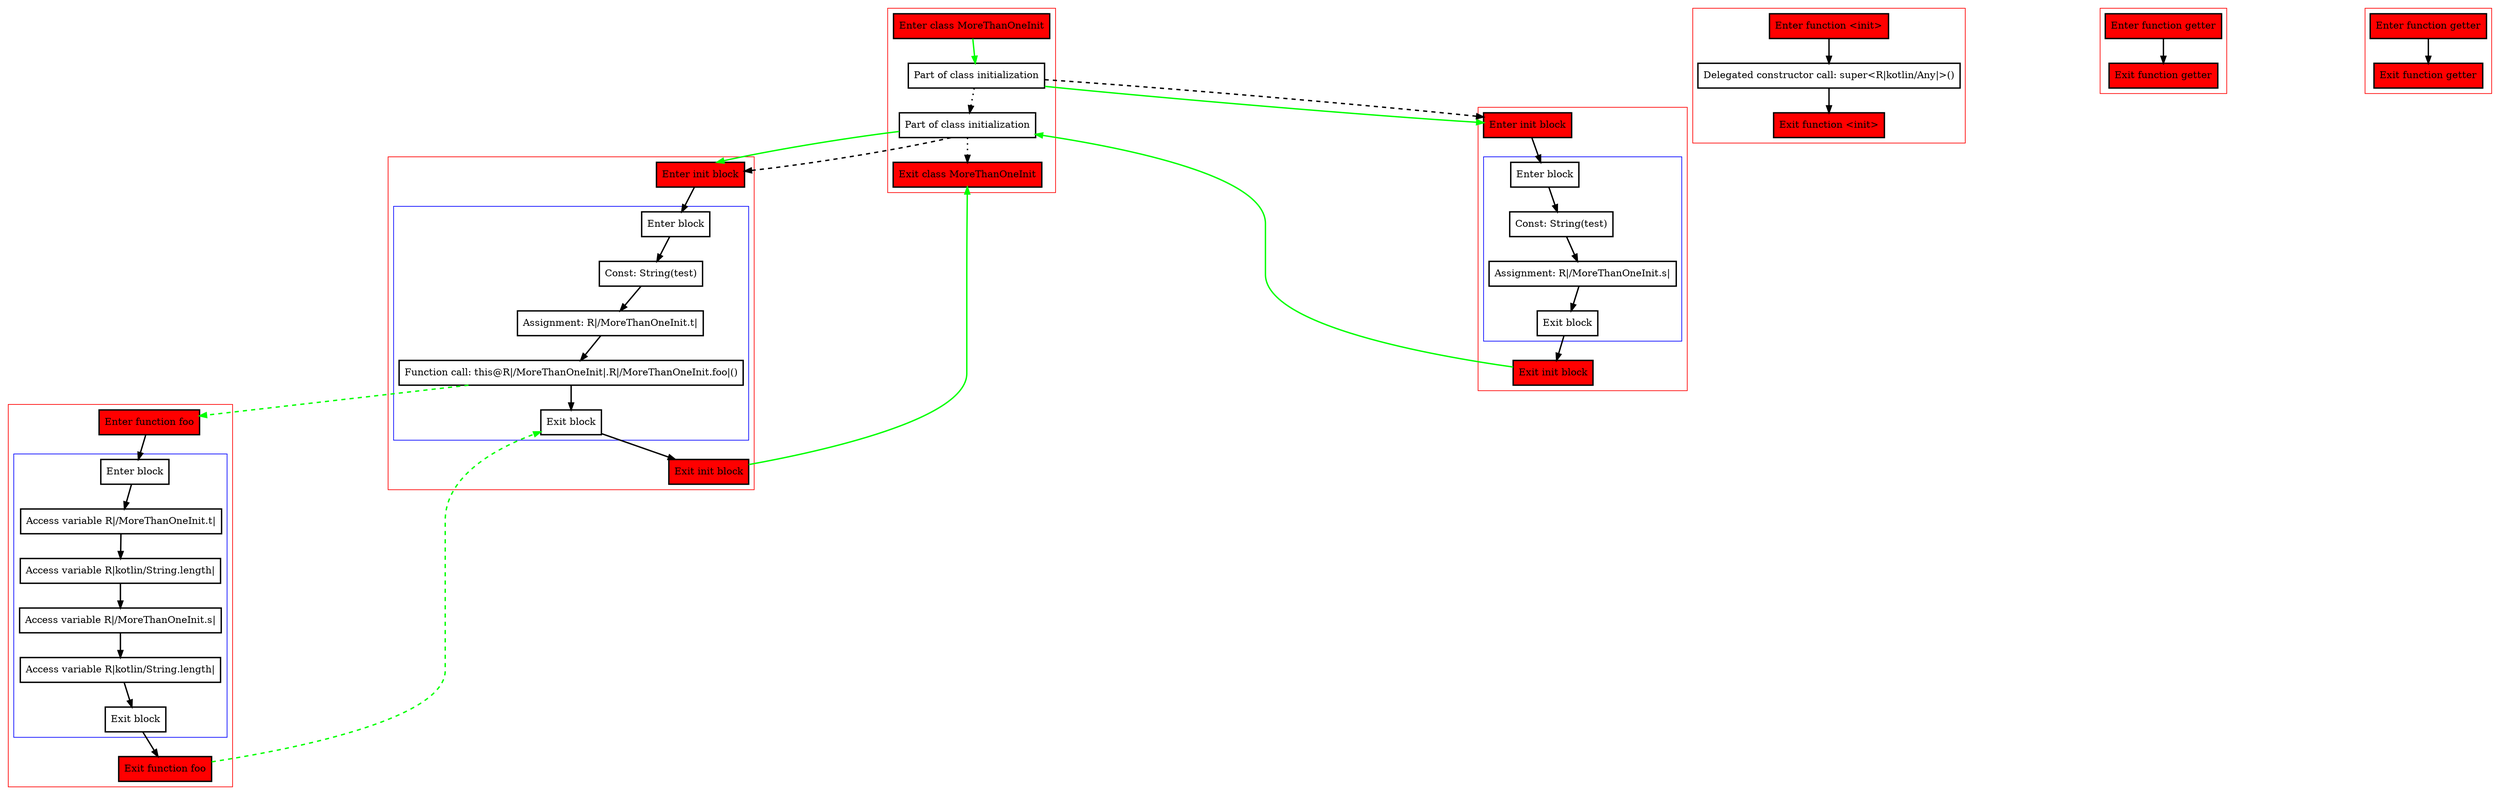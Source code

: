 digraph MoreThanOneInit_kt {
    graph [nodesep=3]
    node [shape=box penwidth=2]
    edge [penwidth=2]

    subgraph cluster_0 {
        color=red
        0 [label="Enter class MoreThanOneInit" style="filled" fillcolor=red];
        1 [label="Part of class initialization"];
        2 [label="Part of class initialization"];
        3 [label="Exit class MoreThanOneInit" style="filled" fillcolor=red];
    }
    0 -> {1} [color=green];
    1 -> {2} [style=dotted];
    1 -> {19} [color=green];
    1 -> {19} [style=dashed];
    2 -> {3} [style=dotted];
    2 -> {25} [color=green];
    2 -> {25} [style=dashed];

    subgraph cluster_1 {
        color=red
        4 [label="Enter function <init>" style="filled" fillcolor=red];
        5 [label="Delegated constructor call: super<R|kotlin/Any|>()"];
        6 [label="Exit function <init>" style="filled" fillcolor=red];
    }
    4 -> {5};
    5 -> {6};

    subgraph cluster_2 {
        color=red
        7 [label="Enter function getter" style="filled" fillcolor=red];
        8 [label="Exit function getter" style="filled" fillcolor=red];
    }
    7 -> {8};

    subgraph cluster_3 {
        color=red
        9 [label="Enter function getter" style="filled" fillcolor=red];
        10 [label="Exit function getter" style="filled" fillcolor=red];
    }
    9 -> {10};

    subgraph cluster_4 {
        color=red
        11 [label="Enter function foo" style="filled" fillcolor=red];
        subgraph cluster_5 {
            color=blue
            12 [label="Enter block"];
            13 [label="Access variable R|/MoreThanOneInit.t|"];
            14 [label="Access variable R|kotlin/String.length|"];
            15 [label="Access variable R|/MoreThanOneInit.s|"];
            16 [label="Access variable R|kotlin/String.length|"];
            17 [label="Exit block"];
        }
        18 [label="Exit function foo" style="filled" fillcolor=red];
    }
    11 -> {12};
    12 -> {13};
    13 -> {14};
    14 -> {15};
    15 -> {16};
    16 -> {17};
    17 -> {18};
    18 -> {30} [color=green style=dashed];

    subgraph cluster_6 {
        color=red
        19 [label="Enter init block" style="filled" fillcolor=red];
        subgraph cluster_7 {
            color=blue
            20 [label="Enter block"];
            21 [label="Const: String(test)"];
            22 [label="Assignment: R|/MoreThanOneInit.s|"];
            23 [label="Exit block"];
        }
        24 [label="Exit init block" style="filled" fillcolor=red];
    }
    19 -> {20};
    20 -> {21};
    21 -> {22};
    22 -> {23};
    23 -> {24};
    24 -> {2} [color=green];

    subgraph cluster_8 {
        color=red
        25 [label="Enter init block" style="filled" fillcolor=red];
        subgraph cluster_9 {
            color=blue
            26 [label="Enter block"];
            27 [label="Const: String(test)"];
            28 [label="Assignment: R|/MoreThanOneInit.t|"];
            29 [label="Function call: this@R|/MoreThanOneInit|.R|/MoreThanOneInit.foo|()"];
            30 [label="Exit block"];
        }
        31 [label="Exit init block" style="filled" fillcolor=red];
    }
    25 -> {26};
    26 -> {27};
    27 -> {28};
    28 -> {29};
    29 -> {30};
    29 -> {11} [color=green style=dashed];
    30 -> {31};
    31 -> {3} [color=green];

}
